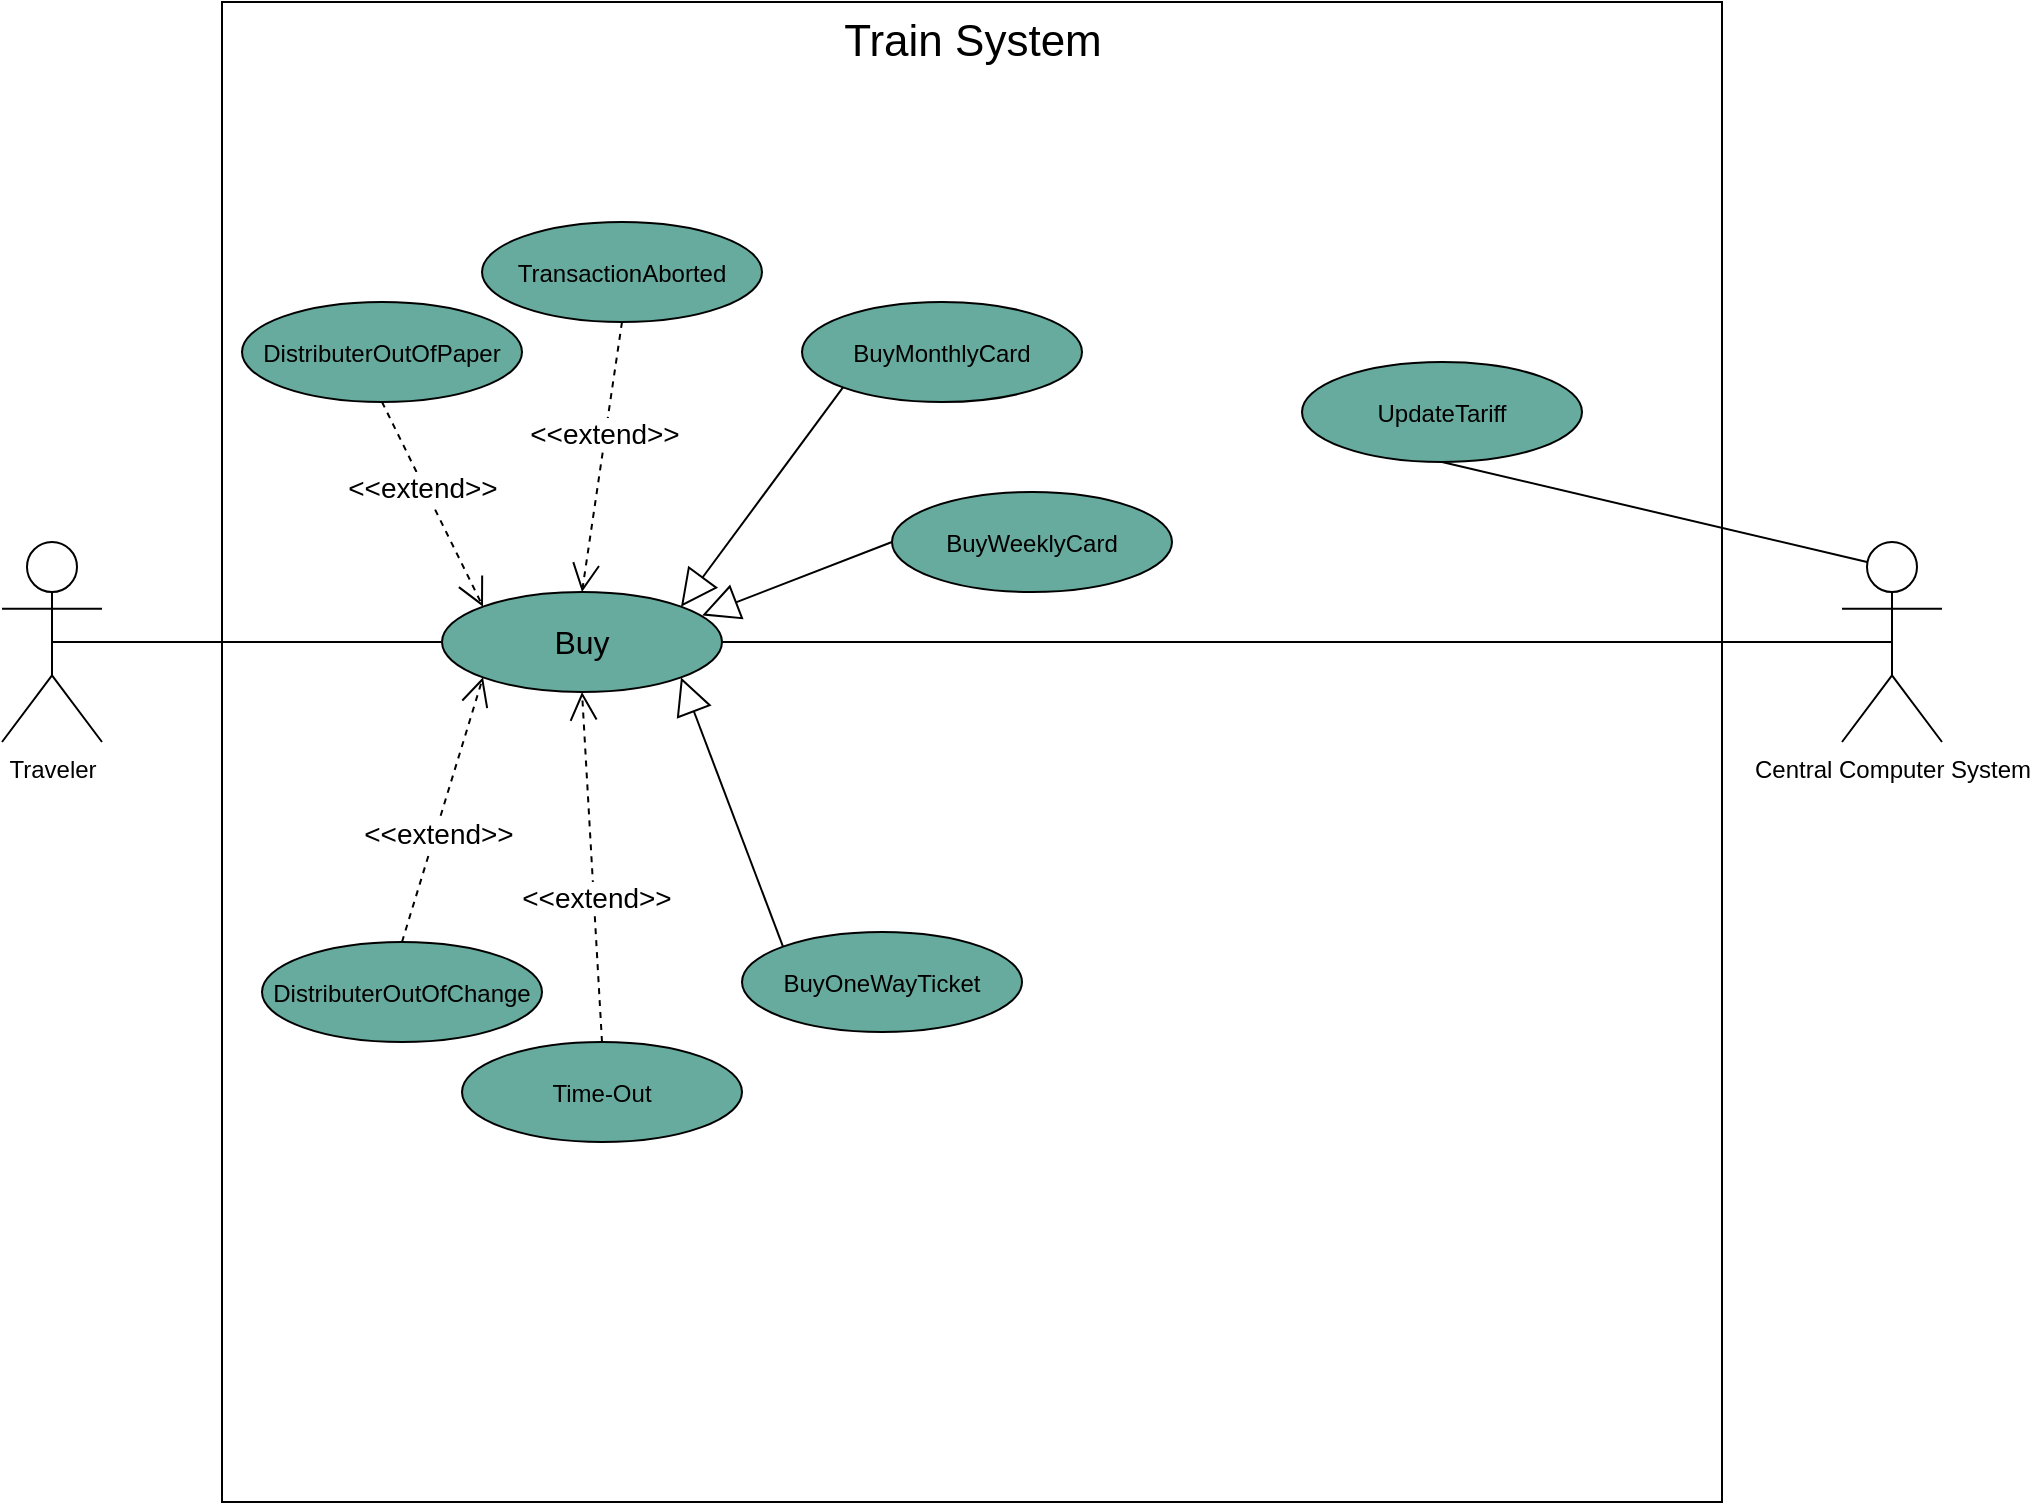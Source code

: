 <mxfile version="15.3.0" type="github"><diagram id="jLbrQ2YiY1vT0d3gVSXh" name="Page-1"><mxGraphModel dx="1038" dy="579" grid="1" gridSize="10" guides="1" tooltips="1" connect="1" arrows="1" fold="1" page="1" pageScale="1" pageWidth="827" pageHeight="1169" math="0" shadow="0"><root><mxCell id="0"/><mxCell id="1" parent="0"/><mxCell id="U7hVeTlkOYnDFaAIz6Pt-1" value="" style="whiteSpace=wrap;html=1;aspect=fixed;" parent="1" vertex="1"><mxGeometry x="160" y="120" width="750" height="750" as="geometry"/></mxCell><mxCell id="U7hVeTlkOYnDFaAIz6Pt-2" value="&lt;font style=&quot;font-size: 22px&quot;&gt;Train System&lt;/font&gt;" style="text;html=1;strokeColor=none;fillColor=none;align=center;verticalAlign=middle;whiteSpace=wrap;rounded=0;fontSize=14;" parent="1" vertex="1"><mxGeometry x="452.5" y="130" width="165" height="20" as="geometry"/></mxCell><mxCell id="U7hVeTlkOYnDFaAIz6Pt-3" value="Traveler" style="shape=umlActor;verticalLabelPosition=bottom;verticalAlign=top;html=1;outlineConnect=0;" parent="1" vertex="1"><mxGeometry x="50" y="390" width="50" height="100" as="geometry"/></mxCell><mxCell id="U7hVeTlkOYnDFaAIz6Pt-4" value="Central Computer System" style="shape=umlActor;verticalLabelPosition=bottom;verticalAlign=top;html=1;outlineConnect=0;" parent="1" vertex="1"><mxGeometry x="970" y="390" width="50" height="100" as="geometry"/></mxCell><mxCell id="U7hVeTlkOYnDFaAIz6Pt-5" value="&lt;font style=&quot;font-size: 16px&quot;&gt;Buy&lt;/font&gt;" style="ellipse;whiteSpace=wrap;html=1;fillColor=#67AB9F;" parent="1" vertex="1"><mxGeometry x="270" y="415" width="140" height="50" as="geometry"/></mxCell><mxCell id="U7hVeTlkOYnDFaAIz6Pt-6" value="" style="endArrow=none;html=1;fontSize=14;exitX=0.5;exitY=0.5;exitDx=0;exitDy=0;exitPerimeter=0;entryX=0;entryY=0.5;entryDx=0;entryDy=0;" parent="1" source="U7hVeTlkOYnDFaAIz6Pt-3" target="U7hVeTlkOYnDFaAIz6Pt-5" edge="1"><mxGeometry width="50" height="50" relative="1" as="geometry"><mxPoint x="450" y="430" as="sourcePoint"/><mxPoint x="500" y="380" as="targetPoint"/></mxGeometry></mxCell><mxCell id="U7hVeTlkOYnDFaAIz6Pt-7" value="&lt;font style=&quot;font-size: 12px&quot;&gt;DistributerOutOfPaper&lt;/font&gt;" style="ellipse;whiteSpace=wrap;html=1;fontSize=14;fillColor=#67AB9F;" parent="1" vertex="1"><mxGeometry x="170" y="270" width="140" height="50" as="geometry"/></mxCell><mxCell id="U7hVeTlkOYnDFaAIz6Pt-8" value="&amp;lt;&amp;lt;extend&amp;gt;&amp;gt;" style="endArrow=open;endSize=12;dashed=1;html=1;fontSize=14;entryX=0;entryY=0;entryDx=0;entryDy=0;exitX=0.5;exitY=1;exitDx=0;exitDy=0;" parent="1" source="U7hVeTlkOYnDFaAIz6Pt-7" target="U7hVeTlkOYnDFaAIz6Pt-5" edge="1"><mxGeometry x="-0.174" y="-1" width="160" relative="1" as="geometry"><mxPoint x="400" y="490" as="sourcePoint"/><mxPoint x="560" y="490" as="targetPoint"/><mxPoint as="offset"/></mxGeometry></mxCell><mxCell id="U7hVeTlkOYnDFaAIz6Pt-9" value="&lt;font style=&quot;font-size: 12px&quot;&gt;DistributerOutOfChange&lt;/font&gt;" style="ellipse;whiteSpace=wrap;html=1;fontSize=14;fillColor=#67AB9F;" parent="1" vertex="1"><mxGeometry x="180" y="590" width="140" height="50" as="geometry"/></mxCell><mxCell id="U7hVeTlkOYnDFaAIz6Pt-10" value="&amp;lt;&amp;lt;extend&amp;gt;&amp;gt;" style="endArrow=open;endSize=12;dashed=1;html=1;fontSize=14;exitX=0.5;exitY=0;exitDx=0;exitDy=0;entryX=0;entryY=1;entryDx=0;entryDy=0;" parent="1" source="U7hVeTlkOYnDFaAIz6Pt-9" target="U7hVeTlkOYnDFaAIz6Pt-5" edge="1"><mxGeometry x="-0.174" y="-1" width="160" relative="1" as="geometry"><mxPoint x="250" y="330" as="sourcePoint"/><mxPoint x="300" y="480" as="targetPoint"/><mxPoint as="offset"/><Array as="points"/></mxGeometry></mxCell><mxCell id="U7hVeTlkOYnDFaAIz6Pt-11" value="&lt;font style=&quot;font-size: 12px&quot;&gt;Time-Out&lt;/font&gt;" style="ellipse;whiteSpace=wrap;html=1;fontSize=14;fillColor=#67AB9F;" parent="1" vertex="1"><mxGeometry x="280" y="640" width="140" height="50" as="geometry"/></mxCell><mxCell id="U7hVeTlkOYnDFaAIz6Pt-12" value="&amp;lt;&amp;lt;extend&amp;gt;&amp;gt;" style="endArrow=open;endSize=12;dashed=1;html=1;fontSize=14;exitX=0.5;exitY=0;exitDx=0;exitDy=0;entryX=0.5;entryY=1;entryDx=0;entryDy=0;" parent="1" source="U7hVeTlkOYnDFaAIz6Pt-11" target="U7hVeTlkOYnDFaAIz6Pt-5" edge="1"><mxGeometry x="-0.174" y="-1" width="160" relative="1" as="geometry"><mxPoint x="260" y="600" as="sourcePoint"/><mxPoint x="293.18" y="467.678" as="targetPoint"/><mxPoint as="offset"/><Array as="points"/></mxGeometry></mxCell><mxCell id="U7hVeTlkOYnDFaAIz6Pt-13" value="&lt;font style=&quot;font-size: 12px&quot;&gt;TransactionAborted&lt;/font&gt;" style="ellipse;whiteSpace=wrap;html=1;fontSize=14;fillColor=#67AB9F;" parent="1" vertex="1"><mxGeometry x="290" y="230" width="140" height="50" as="geometry"/></mxCell><mxCell id="U7hVeTlkOYnDFaAIz6Pt-14" value="&amp;lt;&amp;lt;extend&amp;gt;&amp;gt;" style="endArrow=open;endSize=12;dashed=1;html=1;fontSize=14;entryX=0.5;entryY=0;entryDx=0;entryDy=0;exitX=0.5;exitY=1;exitDx=0;exitDy=0;" parent="1" source="U7hVeTlkOYnDFaAIz6Pt-13" target="U7hVeTlkOYnDFaAIz6Pt-5" edge="1"><mxGeometry x="-0.174" y="-1" width="160" relative="1" as="geometry"><mxPoint x="250" y="330" as="sourcePoint"/><mxPoint x="300.503" y="432.322" as="targetPoint"/><mxPoint as="offset"/></mxGeometry></mxCell><mxCell id="U7hVeTlkOYnDFaAIz6Pt-15" value="&lt;font style=&quot;font-size: 12px&quot;&gt;BuyOneWayTicket&lt;/font&gt;" style="ellipse;whiteSpace=wrap;html=1;fontSize=14;fillColor=#67AB9F;" parent="1" vertex="1"><mxGeometry x="420" y="585" width="140" height="50" as="geometry"/></mxCell><mxCell id="U7hVeTlkOYnDFaAIz6Pt-16" value="&lt;font style=&quot;font-size: 12px&quot;&gt;BuyWeeklyCard&lt;/font&gt;" style="ellipse;whiteSpace=wrap;html=1;fontSize=14;fillColor=#67AB9F;" parent="1" vertex="1"><mxGeometry x="495" y="365" width="140" height="50" as="geometry"/></mxCell><mxCell id="U7hVeTlkOYnDFaAIz6Pt-17" value="&lt;font style=&quot;font-size: 12px&quot;&gt;BuyMonthlyCard&lt;/font&gt;" style="ellipse;whiteSpace=wrap;html=1;fontSize=14;fillColor=#67AB9F;" parent="1" vertex="1"><mxGeometry x="450" y="270" width="140" height="50" as="geometry"/></mxCell><mxCell id="U7hVeTlkOYnDFaAIz6Pt-18" value="" style="endArrow=block;endSize=16;endFill=0;html=1;fontSize=14;exitX=0;exitY=0;exitDx=0;exitDy=0;entryX=1;entryY=1;entryDx=0;entryDy=0;" parent="1" source="U7hVeTlkOYnDFaAIz6Pt-15" target="U7hVeTlkOYnDFaAIz6Pt-5" edge="1"><mxGeometry x="-0.206" y="10" width="160" relative="1" as="geometry"><mxPoint x="450" y="510" as="sourcePoint"/><mxPoint x="610" y="510" as="targetPoint"/><mxPoint as="offset"/></mxGeometry></mxCell><mxCell id="U7hVeTlkOYnDFaAIz6Pt-19" value="" style="endArrow=block;endSize=16;endFill=0;html=1;fontSize=14;exitX=0;exitY=0.5;exitDx=0;exitDy=0;entryX=0.929;entryY=0.234;entryDx=0;entryDy=0;entryPerimeter=0;" parent="1" source="U7hVeTlkOYnDFaAIz6Pt-16" target="U7hVeTlkOYnDFaAIz6Pt-5" edge="1"><mxGeometry x="-0.206" y="10" width="160" relative="1" as="geometry"><mxPoint x="480.503" y="577.322" as="sourcePoint"/><mxPoint x="399.497" y="467.678" as="targetPoint"/><mxPoint as="offset"/></mxGeometry></mxCell><mxCell id="U7hVeTlkOYnDFaAIz6Pt-20" value="" style="endArrow=block;endSize=16;endFill=0;html=1;fontSize=14;exitX=0;exitY=1;exitDx=0;exitDy=0;entryX=1;entryY=0;entryDx=0;entryDy=0;" parent="1" source="U7hVeTlkOYnDFaAIz6Pt-17" target="U7hVeTlkOYnDFaAIz6Pt-5" edge="1"><mxGeometry x="-0.206" y="10" width="160" relative="1" as="geometry"><mxPoint x="520" y="450" as="sourcePoint"/><mxPoint x="420" y="450" as="targetPoint"/><mxPoint as="offset"/></mxGeometry></mxCell><mxCell id="U7hVeTlkOYnDFaAIz6Pt-21" value="&lt;font style=&quot;font-size: 12px&quot;&gt;UpdateTariff&lt;/font&gt;" style="ellipse;whiteSpace=wrap;html=1;fontSize=14;fillColor=#67AB9F;" parent="1" vertex="1"><mxGeometry x="700" y="300" width="140" height="50" as="geometry"/></mxCell><mxCell id="U7hVeTlkOYnDFaAIz6Pt-22" value="" style="endArrow=none;html=1;fontSize=14;entryX=0.25;entryY=0.1;entryDx=0;entryDy=0;entryPerimeter=0;exitX=0.5;exitY=1;exitDx=0;exitDy=0;" parent="1" source="U7hVeTlkOYnDFaAIz6Pt-21" target="U7hVeTlkOYnDFaAIz6Pt-4" edge="1"><mxGeometry width="50" height="50" relative="1" as="geometry"><mxPoint x="500" y="420" as="sourcePoint"/><mxPoint x="550" y="370" as="targetPoint"/></mxGeometry></mxCell><mxCell id="U7hVeTlkOYnDFaAIz6Pt-23" value="" style="endArrow=none;html=1;entryX=0.5;entryY=0.5;entryDx=0;entryDy=0;entryPerimeter=0;exitX=1;exitY=0.5;exitDx=0;exitDy=0;" parent="1" source="U7hVeTlkOYnDFaAIz6Pt-5" target="U7hVeTlkOYnDFaAIz6Pt-4" edge="1"><mxGeometry width="50" height="50" relative="1" as="geometry"><mxPoint x="406" y="440" as="sourcePoint"/><mxPoint x="580" y="440" as="targetPoint"/></mxGeometry></mxCell></root></mxGraphModel></diagram></mxfile>